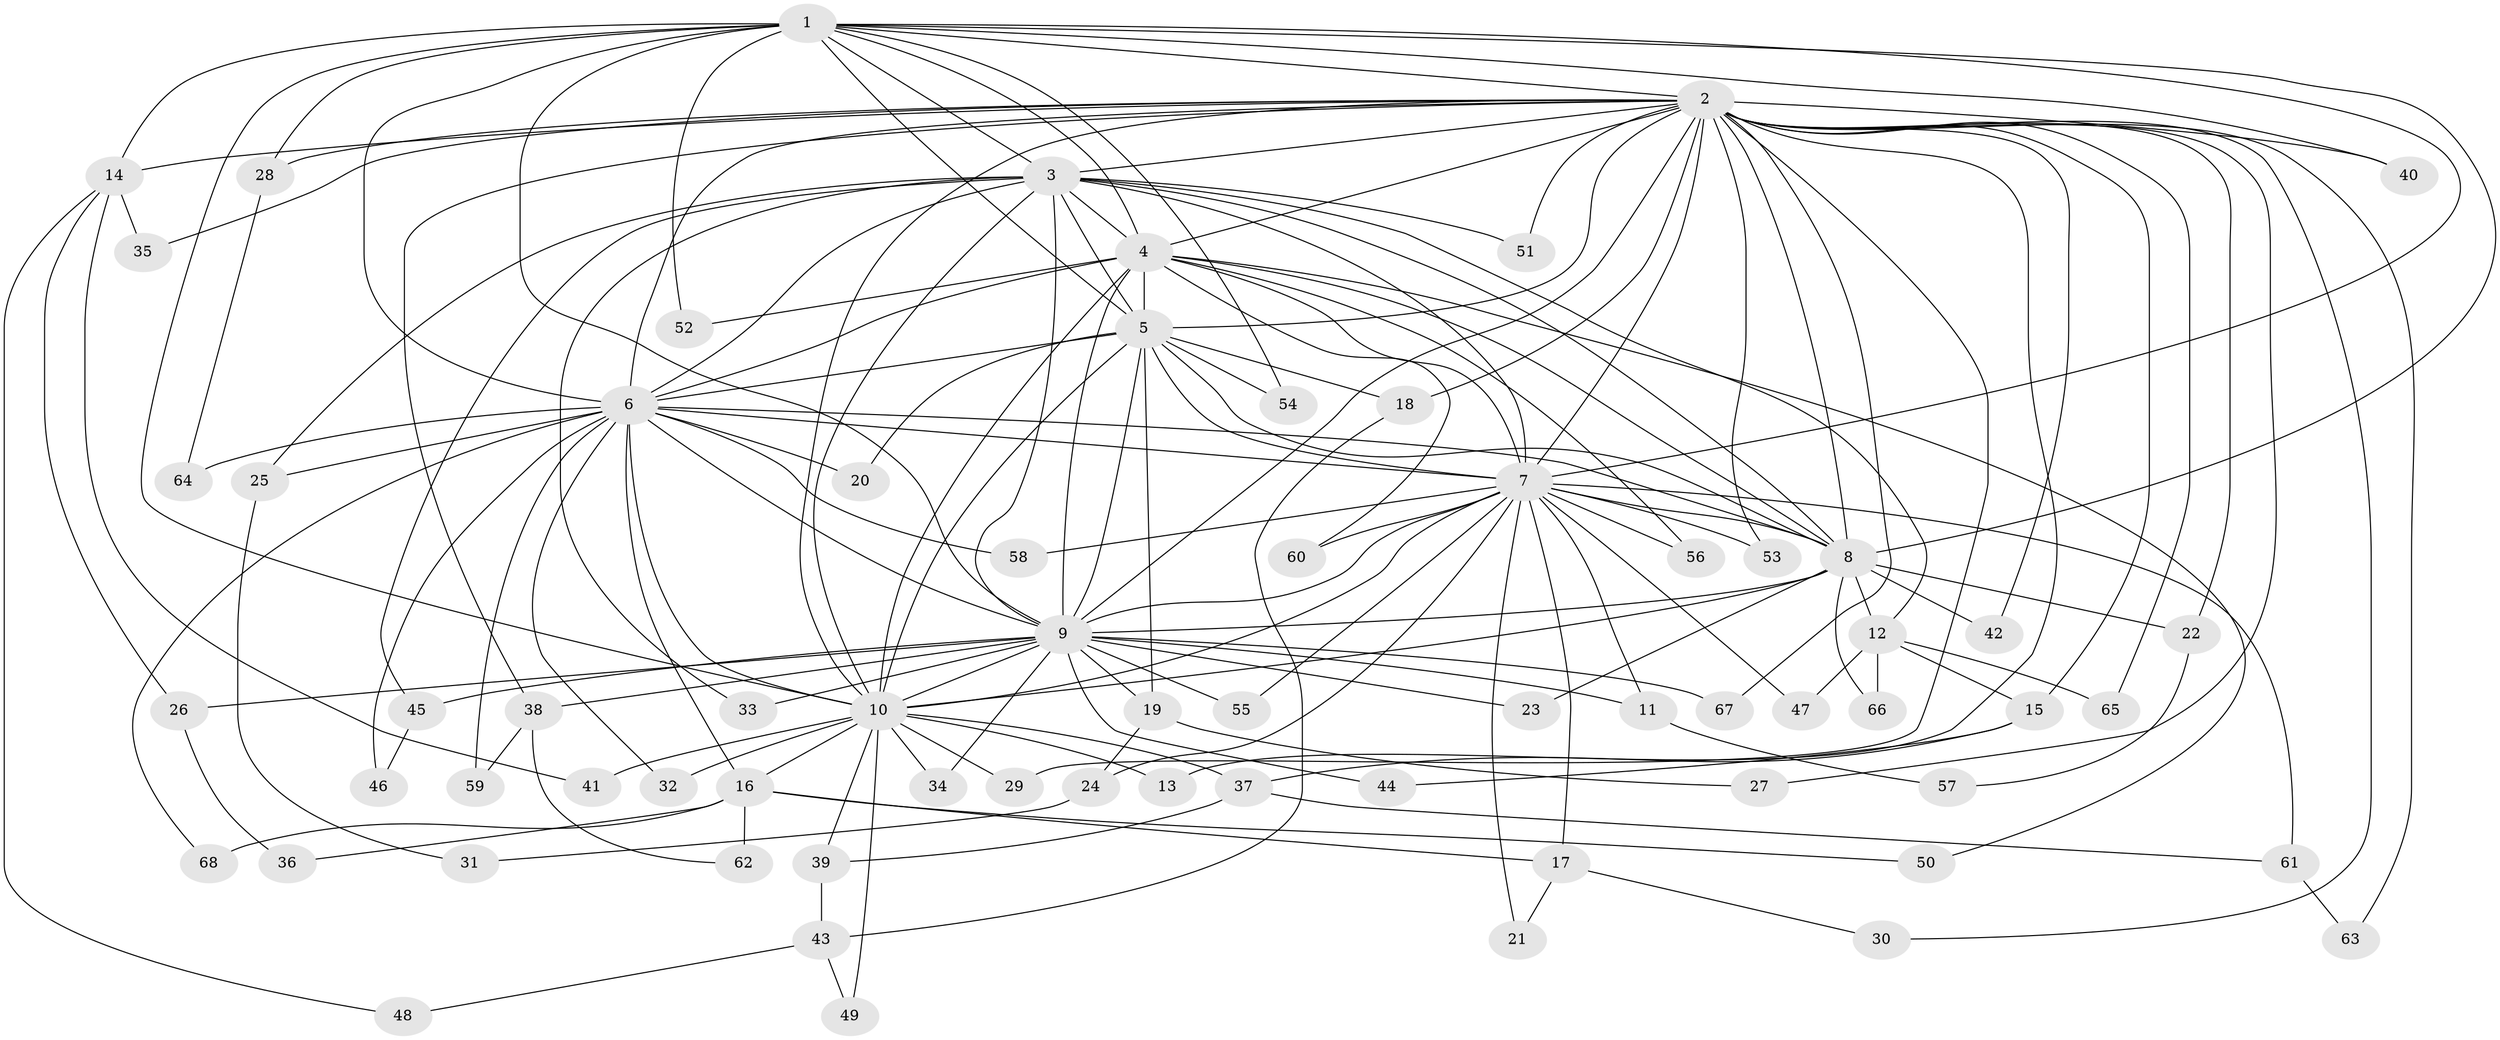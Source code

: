 // coarse degree distribution, {19: 0.02, 32: 0.02, 11: 0.02, 10: 0.04, 16: 0.04, 9: 0.02, 3: 0.18, 5: 0.08, 2: 0.48, 4: 0.06, 7: 0.02, 1: 0.02}
// Generated by graph-tools (version 1.1) at 2025/51/02/27/25 19:51:44]
// undirected, 68 vertices, 161 edges
graph export_dot {
graph [start="1"]
  node [color=gray90,style=filled];
  1;
  2;
  3;
  4;
  5;
  6;
  7;
  8;
  9;
  10;
  11;
  12;
  13;
  14;
  15;
  16;
  17;
  18;
  19;
  20;
  21;
  22;
  23;
  24;
  25;
  26;
  27;
  28;
  29;
  30;
  31;
  32;
  33;
  34;
  35;
  36;
  37;
  38;
  39;
  40;
  41;
  42;
  43;
  44;
  45;
  46;
  47;
  48;
  49;
  50;
  51;
  52;
  53;
  54;
  55;
  56;
  57;
  58;
  59;
  60;
  61;
  62;
  63;
  64;
  65;
  66;
  67;
  68;
  1 -- 2;
  1 -- 3;
  1 -- 4;
  1 -- 5;
  1 -- 6;
  1 -- 7;
  1 -- 8;
  1 -- 9;
  1 -- 10;
  1 -- 14;
  1 -- 28;
  1 -- 40;
  1 -- 52;
  1 -- 54;
  2 -- 3;
  2 -- 4;
  2 -- 5;
  2 -- 6;
  2 -- 7;
  2 -- 8;
  2 -- 9;
  2 -- 10;
  2 -- 13;
  2 -- 14;
  2 -- 15;
  2 -- 18;
  2 -- 22;
  2 -- 27;
  2 -- 28;
  2 -- 29;
  2 -- 30;
  2 -- 35;
  2 -- 38;
  2 -- 40;
  2 -- 42;
  2 -- 51;
  2 -- 53;
  2 -- 63;
  2 -- 65;
  2 -- 67;
  3 -- 4;
  3 -- 5;
  3 -- 6;
  3 -- 7;
  3 -- 8;
  3 -- 9;
  3 -- 10;
  3 -- 12;
  3 -- 25;
  3 -- 33;
  3 -- 45;
  3 -- 51;
  4 -- 5;
  4 -- 6;
  4 -- 7;
  4 -- 8;
  4 -- 9;
  4 -- 10;
  4 -- 50;
  4 -- 52;
  4 -- 56;
  4 -- 60;
  5 -- 6;
  5 -- 7;
  5 -- 8;
  5 -- 9;
  5 -- 10;
  5 -- 18;
  5 -- 19;
  5 -- 20;
  5 -- 54;
  6 -- 7;
  6 -- 8;
  6 -- 9;
  6 -- 10;
  6 -- 16;
  6 -- 20;
  6 -- 25;
  6 -- 32;
  6 -- 46;
  6 -- 58;
  6 -- 59;
  6 -- 64;
  6 -- 68;
  7 -- 8;
  7 -- 9;
  7 -- 10;
  7 -- 11;
  7 -- 17;
  7 -- 21;
  7 -- 24;
  7 -- 47;
  7 -- 53;
  7 -- 55;
  7 -- 56;
  7 -- 58;
  7 -- 60;
  7 -- 61;
  8 -- 9;
  8 -- 10;
  8 -- 12;
  8 -- 22;
  8 -- 23;
  8 -- 42;
  8 -- 66;
  9 -- 10;
  9 -- 11;
  9 -- 19;
  9 -- 23;
  9 -- 26;
  9 -- 33;
  9 -- 34;
  9 -- 38;
  9 -- 44;
  9 -- 45;
  9 -- 55;
  9 -- 67;
  10 -- 13;
  10 -- 16;
  10 -- 29;
  10 -- 32;
  10 -- 34;
  10 -- 37;
  10 -- 39;
  10 -- 41;
  10 -- 49;
  11 -- 57;
  12 -- 15;
  12 -- 47;
  12 -- 65;
  12 -- 66;
  14 -- 26;
  14 -- 35;
  14 -- 41;
  14 -- 48;
  15 -- 37;
  15 -- 44;
  16 -- 17;
  16 -- 36;
  16 -- 50;
  16 -- 62;
  16 -- 68;
  17 -- 21;
  17 -- 30;
  18 -- 43;
  19 -- 24;
  19 -- 27;
  22 -- 57;
  24 -- 31;
  25 -- 31;
  26 -- 36;
  28 -- 64;
  37 -- 39;
  37 -- 61;
  38 -- 59;
  38 -- 62;
  39 -- 43;
  43 -- 48;
  43 -- 49;
  45 -- 46;
  61 -- 63;
}
